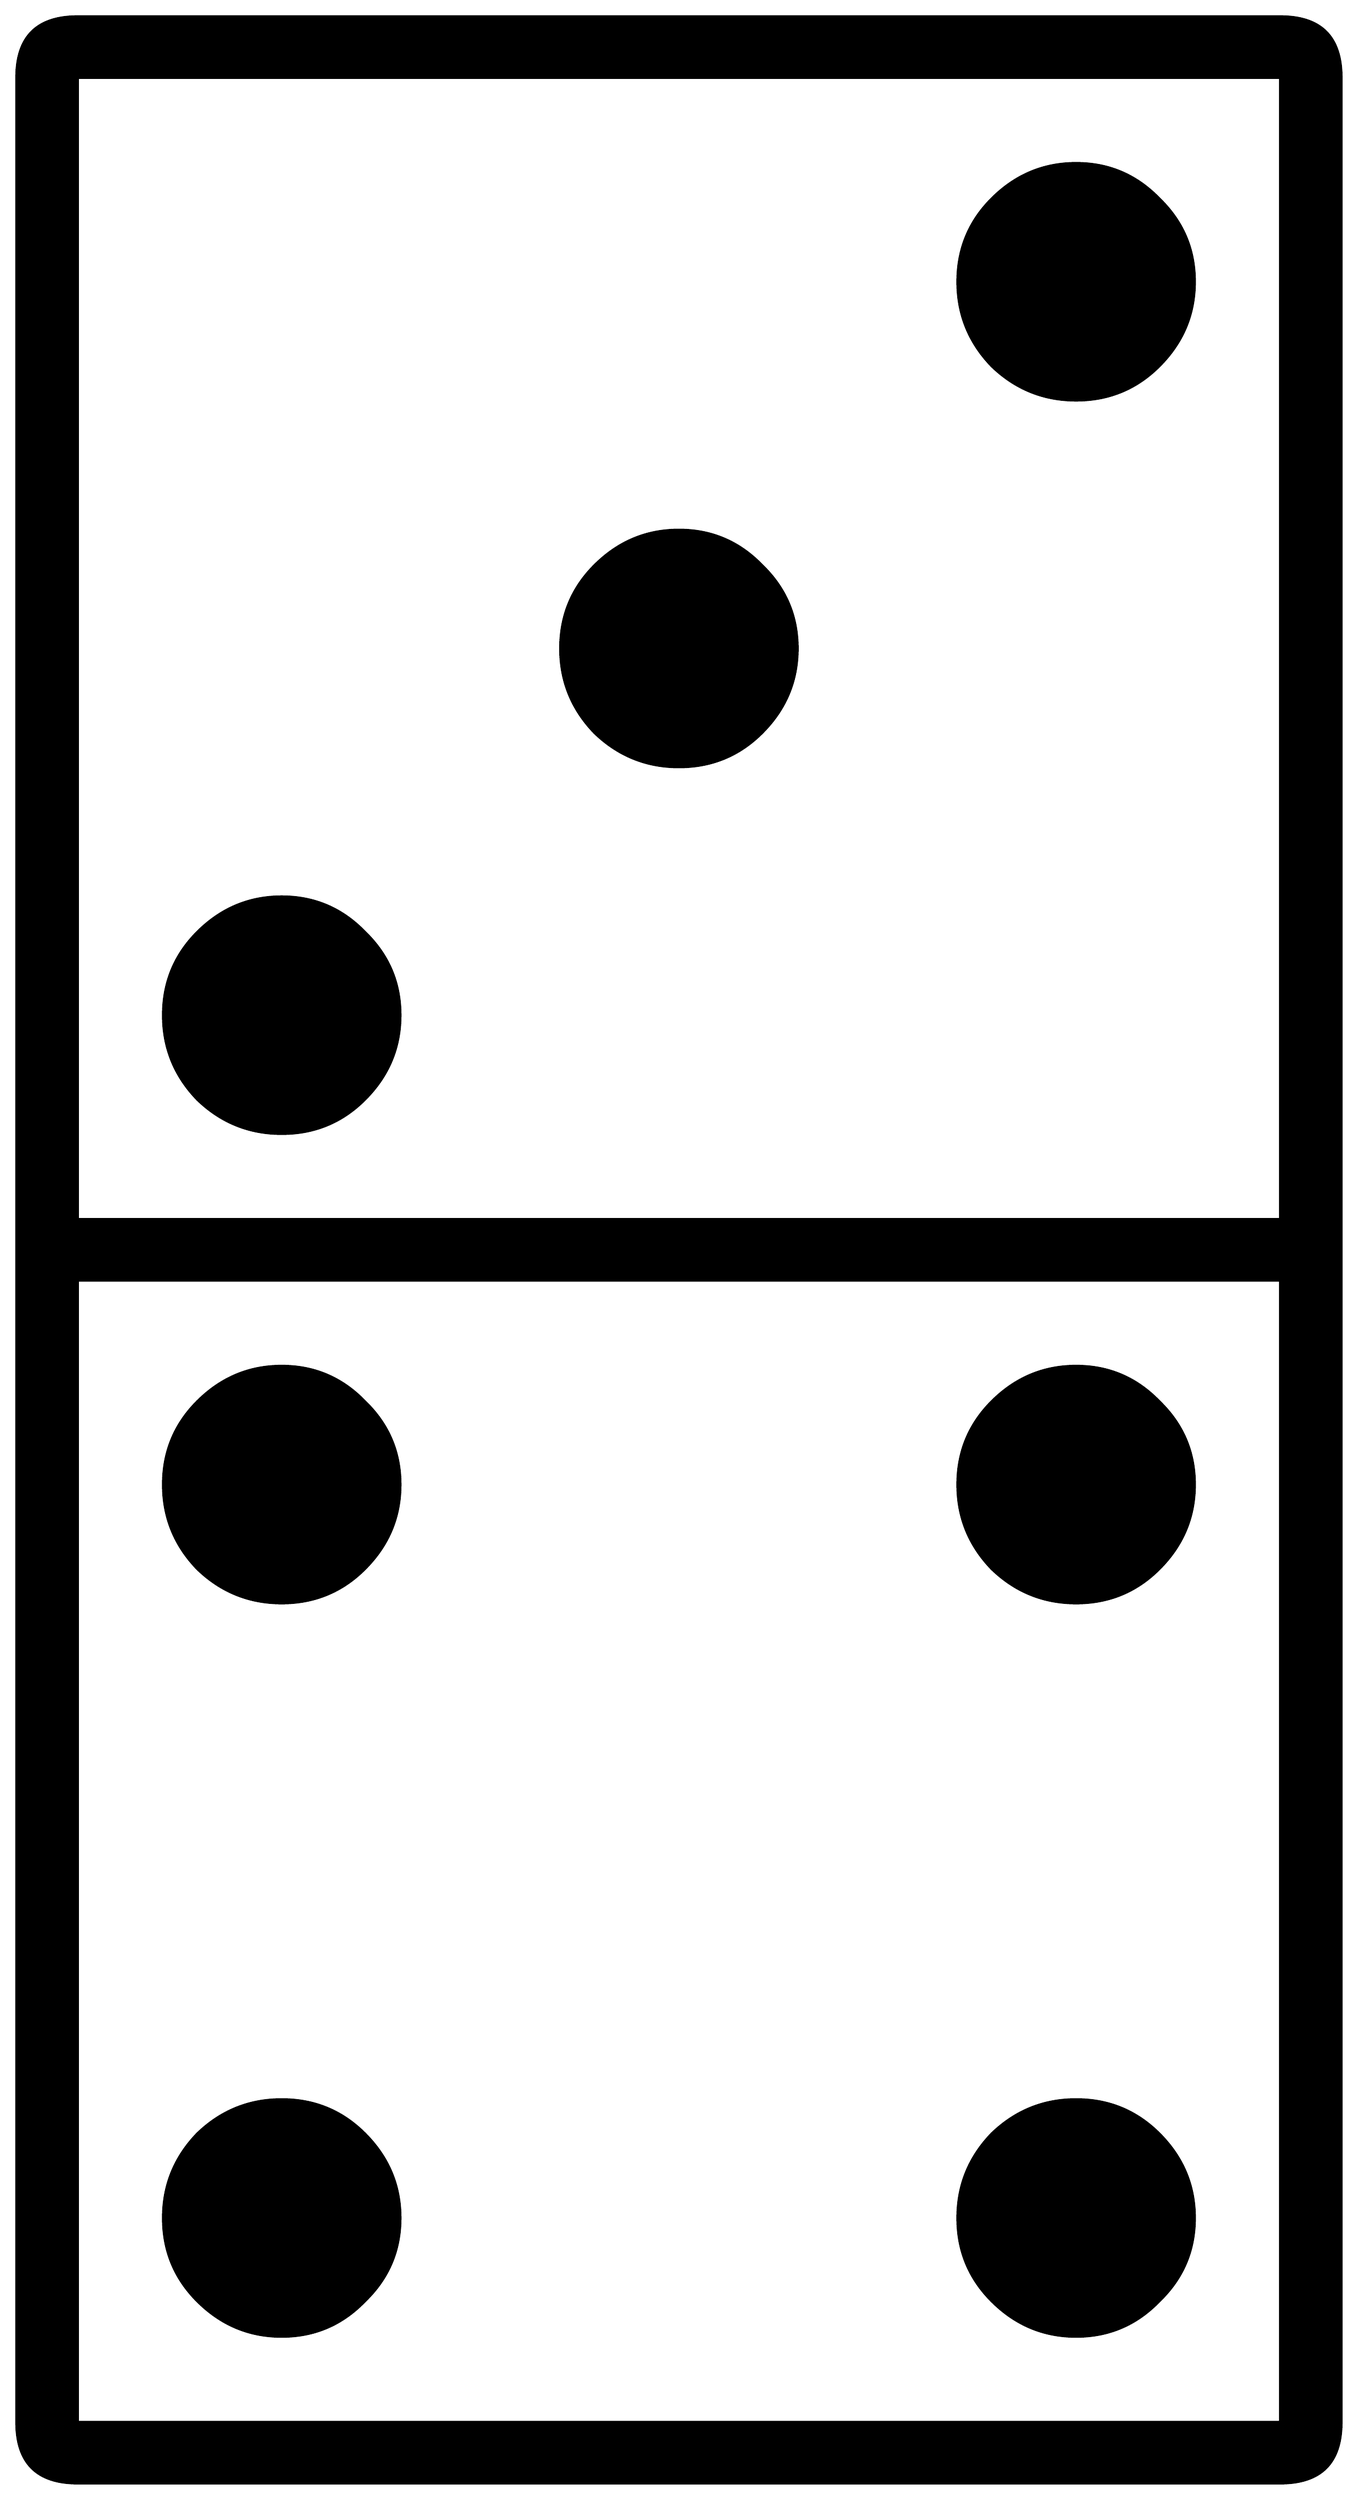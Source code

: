 


\begin{tikzpicture}[y=0.80pt, x=0.80pt, yscale=-1.0, xscale=1.0, inner sep=0pt, outer sep=0pt]
\begin{scope}[shift={(100.0,1706.0)},nonzero rule]
  \path[draw=.,fill=.,line width=1.600pt] (1099.0,377.0) .. controls
    (1099.0,410.333) and (1082.333,427.0) .. (1049.0,427.0) --
    (65.0,427.0) .. controls (31.667,427.0) and (15.0,410.333) ..
    (15.0,377.0) -- (15.0,-1541.0) .. controls (15.0,-1574.333)
    and (31.667,-1591.0) .. (65.0,-1591.0) -- (1049.0,-1591.0) ..
    controls (1082.333,-1591.0) and (1099.0,-1574.333) ..
    (1099.0,-1541.0) -- (1099.0,377.0) -- cycle(1049.0,-607.0)
    -- (1049.0,-1541.0) -- (65.0,-1541.0) -- (65.0,-607.0) --
    (1049.0,-607.0) -- cycle(1049.0,377.0) -- (1049.0,-557.0) --
    (65.0,-557.0) -- (65.0,377.0) -- (1049.0,377.0) --
    cycle(979.0,-1374.0) .. controls (979.0,-1347.333) and
    (969.333,-1324.333) .. (950.0,-1305.0) .. controls
    (931.333,-1286.333) and (908.667,-1277.0) .. (882.0,-1277.0) ..
    controls (855.333,-1277.0) and (832.333,-1286.333) ..
    (813.0,-1305.0) .. controls (794.333,-1324.333) and
    (785.0,-1347.333) .. (785.0,-1374.0) .. controls
    (785.0,-1400.667) and (794.333,-1423.333) .. (813.0,-1442.0) ..
    controls (832.333,-1461.333) and (855.333,-1471.0) ..
    (882.0,-1471.0) .. controls (908.667,-1471.0) and
    (931.333,-1461.333) .. (950.0,-1442.0) .. controls
    (969.333,-1423.333) and (979.0,-1400.667) .. (979.0,-1374.0) --
    cycle(654.0,-1074.0) .. controls (654.0,-1047.333) and
    (644.333,-1024.333) .. (625.0,-1005.0) .. controls
    (606.333,-986.333) and (583.667,-977.0) .. (557.0,-977.0) ..
    controls (530.333,-977.0) and (507.333,-986.333) ..
    (488.0,-1005.0) .. controls (469.333,-1024.333) and
    (460.0,-1047.333) .. (460.0,-1074.0) .. controls
    (460.0,-1100.667) and (469.333,-1123.333) .. (488.0,-1142.0) ..
    controls (507.333,-1161.333) and (530.333,-1171.0) ..
    (557.0,-1171.0) .. controls (583.667,-1171.0) and
    (606.333,-1161.333) .. (625.0,-1142.0) .. controls
    (644.333,-1123.333) and (654.0,-1100.667) .. (654.0,-1074.0) --
    cycle(979.0,-390.0) .. controls (979.0,-363.333) and
    (969.333,-340.333) .. (950.0,-321.0) .. controls (931.333,-302.333)
    and (908.667,-293.0) .. (882.0,-293.0) .. controls
    (855.333,-293.0) and (832.333,-302.333) .. (813.0,-321.0) ..
    controls (794.333,-340.333) and (785.0,-363.333) .. (785.0,-390.0)
    .. controls (785.0,-416.667) and (794.333,-439.333) ..
    (813.0,-458.0) .. controls (832.333,-477.333) and (855.333,-487.0)
    .. (882.0,-487.0) .. controls (908.667,-487.0) and
    (931.333,-477.333) .. (950.0,-458.0) .. controls (969.333,-439.333)
    and (979.0,-416.667) .. (979.0,-390.0) -- cycle(329.0,-774.0)
    .. controls (329.0,-747.333) and (319.333,-724.333) ..
    (300.0,-705.0) .. controls (281.333,-686.333) and (258.667,-677.0)
    .. (232.0,-677.0) .. controls (205.333,-677.0) and
    (182.333,-686.333) .. (163.0,-705.0) .. controls (144.333,-724.333)
    and (135.0,-747.333) .. (135.0,-774.0) .. controls
    (135.0,-800.667) and (144.333,-823.333) .. (163.0,-842.0) ..
    controls (182.333,-861.333) and (205.333,-871.0) .. (232.0,-871.0)
    .. controls (258.667,-871.0) and (281.333,-861.333) ..
    (300.0,-842.0) .. controls (319.333,-823.333) and (329.0,-800.667)
    .. (329.0,-774.0) -- cycle(979.0,210.0) .. controls
    (979.0,236.667) and (969.333,259.333) .. (950.0,278.0) .. controls
    (931.333,297.333) and (908.667,307.0) .. (882.0,307.0) .. controls
    (855.333,307.0) and (832.333,297.333) .. (813.0,278.0) .. controls
    (794.333,259.333) and (785.0,236.667) .. (785.0,210.0) .. controls
    (785.0,183.333) and (794.333,160.333) .. (813.0,141.0) .. controls
    (832.333,122.333) and (855.333,113.0) .. (882.0,113.0) .. controls
    (908.667,113.0) and (931.333,122.333) .. (950.0,141.0) .. controls
    (969.333,160.333) and (979.0,183.333) .. (979.0,210.0) --
    cycle(329.0,-390.0) .. controls (329.0,-363.333) and
    (319.333,-340.333) .. (300.0,-321.0) .. controls (281.333,-302.333)
    and (258.667,-293.0) .. (232.0,-293.0) .. controls
    (205.333,-293.0) and (182.333,-302.333) .. (163.0,-321.0) ..
    controls (144.333,-340.333) and (135.0,-363.333) .. (135.0,-390.0)
    .. controls (135.0,-416.667) and (144.333,-439.333) ..
    (163.0,-458.0) .. controls (182.333,-477.333) and (205.333,-487.0)
    .. (232.0,-487.0) .. controls (258.667,-487.0) and
    (281.333,-477.333) .. (300.0,-458.0) .. controls (319.333,-439.333)
    and (329.0,-416.667) .. (329.0,-390.0) -- cycle(329.0,210.0)
    .. controls (329.0,236.667) and (319.333,259.333) .. (300.0,278.0)
    .. controls (281.333,297.333) and (258.667,307.0) .. (232.0,307.0)
    .. controls (205.333,307.0) and (182.333,297.333) .. (163.0,278.0)
    .. controls (144.333,259.333) and (135.0,236.667) .. (135.0,210.0)
    .. controls (135.0,183.333) and (144.333,160.333) .. (163.0,141.0)
    .. controls (182.333,122.333) and (205.333,113.0) .. (232.0,113.0)
    .. controls (258.667,113.0) and (281.333,122.333) .. (300.0,141.0)
    .. controls (319.333,160.333) and (329.0,183.333) .. (329.0,210.0)
    -- cycle;
\end{scope}

\end{tikzpicture}

